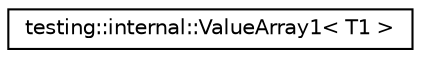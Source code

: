 digraph G
{
  edge [fontname="Helvetica",fontsize="10",labelfontname="Helvetica",labelfontsize="10"];
  node [fontname="Helvetica",fontsize="10",shape=record];
  rankdir="LR";
  Node1 [label="testing::internal::ValueArray1\< T1 \>",height=0.2,width=0.4,color="black", fillcolor="white", style="filled",URL="$classtesting_1_1internal_1_1ValueArray1.html"];
}
